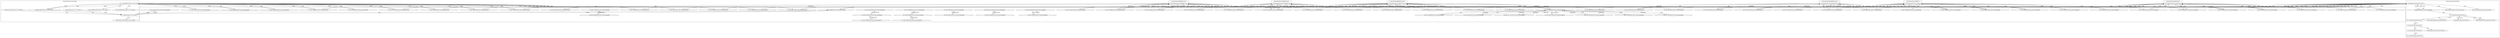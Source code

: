 digraph G {
	"10.1.80.1:49997#ServerID_OuterContainerID"->"1_fwatchdog#ServerID_5f846fd567-srhtc"[ label="GET" ];
	"1_fwatchdog#ServerID_76c96688d7-jrg4c"->"10.1.80.1:42848#ServerID_OuterContainerID"[ label="RESPONSE" ];
	"1_fwatchdog#ServerID_76c96688d7-jrg4c"->"10.1.80.1:42849#ServerID_OuterContainerID"[ label="RESPONSE" ];
	"10.1.80.1:42849#ServerID_OuterContainerID"->"1_fwatchdog#ServerID_76c96688d7-jrg4c"[ label="GET" ];
	"1_fwatchdog#ServerID_5f846fd567-srhtc"->"10.1.80.1:49996#ServerID_OuterContainerID"[ label="RESPONSE" ];
	"10.1.80.1:49996#ServerID_OuterContainerID"->"1_fwatchdog#ServerID_5f846fd567-srhtc"[ label="GET" ];
	"1_fwatchdog#ServerID_5f846fd567-srhtc"->"10.1.80.1:49997#ServerID_OuterContainerID"[ label="RESPONSE" ];
	"10.1.80.1:42848#ServerID_OuterContainerID"->"1_fwatchdog#ServerID_76c96688d7-jrg4c"[ label="GET" ];
	"10.1.80.1:55996#ServerID_OuterContainerID"->"1_fwatchdog#ServerID_6df85d7674-grtsk"[ label="GET" ];
	"10.1.80.1:55998#ServerID_OuterContainerID"->"1_fwatchdog#ServerID_6df85d7674-grtsk"[ label="GET" ];
	"1_fwatchdog#ServerID_6df85d7674-grtsk"->"10.1.80.1:55998#ServerID_OuterContainerID"[ label="RESPONSE" ];
	"10.1.80.1:60766#ServerID_OuterContainerID"->"1_fwatchdog#ServerID_8665dd9487-pw5j6"[ label="GET" ];
	"1_fwatchdog#ServerID_6df85d7674-grtsk"->"10.1.80.1:55996#ServerID_OuterContainerID"[ label="RESPONSE" ];
	"1_fwatchdog#ServerID_8665dd9487-pw5j6"->"10.1.80.1:60766#ServerID_OuterContainerID"[ label="RESPONSE" ];
	"10.1.80.1:60767#ServerID_OuterContainerID"->"1_fwatchdog#ServerID_8665dd9487-pw5j6"[ label="GET" ];
	"1_fwatchdog#ServerID_8665dd9487-pw5j6"->"10.1.80.1:60767#ServerID_OuterContainerID"[ label="RESPONSE" ];
	"10.1.80.1:50031#ServerID_OuterContainerID"->"1_fwatchdog#ServerID_5f846fd567-srhtc"[ label="GET" ];
	"1_fwatchdog#ServerID_5f846fd567-srhtc"->"10.1.80.1:50031#ServerID_OuterContainerID"[ label="RESPONSE" ];
	"10.1.80.1:50030#ServerID_OuterContainerID"->"1_fwatchdog#ServerID_5f846fd567-srhtc"[ label="GET" ];
	"1_fwatchdog#ServerID_5f846fd567-srhtc"->"10.1.80.1:50030#ServerID_OuterContainerID"[ label="RESPONSE" ];
	"10.1.80.1:42886#ServerID_OuterContainerID"->"1_fwatchdog#ServerID_76c96688d7-jrg4c"[ label="GET" ];
	"10.1.80.1:42884#ServerID_OuterContainerID"->"1_fwatchdog#ServerID_76c96688d7-jrg4c"[ label="GET" ];
	"1_fwatchdog#ServerID_76c96688d7-jrg4c"->"10.1.80.1:42886#ServerID_OuterContainerID"[ label="RESPONSE" ];
	"1_fwatchdog#ServerID_76c96688d7-jrg4c"->"10.1.80.1:42884#ServerID_OuterContainerID"[ label="RESPONSE" ];
	"10.1.80.247:45362#ServerID_OuterContainerID"->"1_fwatchdog#ServerID_6df85d7674-grtsk"[ label="POST" ];
	"1_fwatchdog#ServerID_6df85d7674-grtsk"->"gateway:8080#ServerID_OuterContainerID"[ label="POST" ];
	"1_fwatchdog#ServerID_6df85d7674-grtsk"->"10.1.80.247:8080#ServerID_OuterContainerID"[ label="POST" ];
	"10.1.80.247:39892#ServerID_OuterContainerID"->"1_fwatchdog#ServerID_5f846fd567-srhtc"[ label="POST" ];
	"1_fwatchdog#ServerID_5f846fd567-srhtc"->"10.1.80.247:39892#ServerID_OuterContainerID"[ label="RESPONSE" ];
	"10.1.80.247:8080#ServerID_OuterContainerID"->"1_fwatchdog#ServerID_6df85d7674-grtsk"[ label="RESPONSE" ];
	"gateway:8080#ServerID_OuterContainerID"->"1_fwatchdog#ServerID_6df85d7674-grtsk"[ label="RESPONSE" ];
	"1_fwatchdog#ServerID_6df85d7674-grtsk"->"10.1.80.247:45362#ServerID_OuterContainerID"[ label="RESPONSE" ];
	"10.1.80.1:56044#ServerID_OuterContainerID"->"1_fwatchdog#ServerID_6df85d7674-grtsk"[ label="GET" ];
	"1_fwatchdog#ServerID_6df85d7674-grtsk"->"10.1.80.1:56044#ServerID_OuterContainerID"[ label="RESPONSE" ];
	"10.1.80.1:56045#ServerID_OuterContainerID"->"1_fwatchdog#ServerID_6df85d7674-grtsk"[ label="GET" ];
	"1_fwatchdog#ServerID_6df85d7674-grtsk"->"10.1.80.1:56045#ServerID_OuterContainerID"[ label="RESPONSE" ];
	"10.1.80.1:60814#ServerID_OuterContainerID"->"1_fwatchdog#ServerID_8665dd9487-pw5j6"[ label="GET" ];
	"1_fwatchdog#ServerID_8665dd9487-pw5j6"->"10.1.80.1:60814#ServerID_OuterContainerID"[ label="RESPONSE" ];
	"10.1.80.1:60815#ServerID_OuterContainerID"->"1_fwatchdog#ServerID_8665dd9487-pw5j6"[ label="GET" ];
	"1_fwatchdog#ServerID_8665dd9487-pw5j6"->"10.1.80.1:60815#ServerID_OuterContainerID"[ label="RESPONSE" ];
	"10.1.80.247:45390#ServerID_OuterContainerID"->"1_fwatchdog#ServerID_6df85d7674-grtsk"[ label="POST" ];
	"1_fwatchdog#ServerID_6df85d7674-grtsk"->"gateway:8080#ServerID_OuterContainerID"[ label="POST" ];
	"1_fwatchdog#ServerID_6df85d7674-grtsk"->"10.1.80.247:8080#ServerID_OuterContainerID"[ label="POST" ];
	"10.1.80.247:39920#ServerID_OuterContainerID"->"1_fwatchdog#ServerID_5f846fd567-srhtc"[ label="POST" ];
	"1_fwatchdog#ServerID_5f846fd567-srhtc"->"10.1.80.247:39920#ServerID_OuterContainerID"[ label="RESPONSE" ];
	"10.1.80.247:8080#ServerID_OuterContainerID"->"1_fwatchdog#ServerID_6df85d7674-grtsk"[ label="RESPONSE" ];
	"gateway:8080#ServerID_OuterContainerID"->"1_fwatchdog#ServerID_6df85d7674-grtsk"[ label="RESPONSE" ];
	"1_fwatchdog#ServerID_6df85d7674-grtsk"->"10.1.80.247:45390#ServerID_OuterContainerID"[ label="RESPONSE" ];
	"10.1.80.1:50092#ServerID_OuterContainerID"->"1_fwatchdog#ServerID_5f846fd567-srhtc"[ label="GET" ];
	"10.1.80.1:50093#ServerID_OuterContainerID"->"1_fwatchdog#ServerID_5f846fd567-srhtc"[ label="GET" ];
	"1_fwatchdog#ServerID_5f846fd567-srhtc"->"10.1.80.1:50093#ServerID_OuterContainerID"[ label="RESPONSE" ];
	"1_fwatchdog#ServerID_5f846fd567-srhtc"->"10.1.80.1:50092#ServerID_OuterContainerID"[ label="RESPONSE" ];
	"10.1.80.1:42941#ServerID_OuterContainerID"->"1_fwatchdog#ServerID_76c96688d7-jrg4c"[ label="GET" ];
	"1_fwatchdog#ServerID_76c96688d7-jrg4c"->"10.1.80.1:42941#ServerID_OuterContainerID"[ label="RESPONSE" ];
	"10.1.80.1:42940#ServerID_OuterContainerID"->"1_fwatchdog#ServerID_76c96688d7-jrg4c"[ label="GET" ];
	"1_fwatchdog#ServerID_76c96688d7-jrg4c"->"10.1.80.1:42940#ServerID_OuterContainerID"[ label="RESPONSE" ];
	"10.1.80.1:56084#ServerID_OuterContainerID"->"1_fwatchdog#ServerID_6df85d7674-grtsk"[ label="GET" ];
	"1_fwatchdog#ServerID_6df85d7674-grtsk"->"10.1.80.1:56084#ServerID_OuterContainerID"[ label="RESPONSE" ];
	"10.1.80.1:56085#ServerID_OuterContainerID"->"1_fwatchdog#ServerID_6df85d7674-grtsk"[ label="GET" ];
	"1_fwatchdog#ServerID_6df85d7674-grtsk"->"10.1.80.1:56085#ServerID_OuterContainerID"[ label="RESPONSE" ];
	"10.1.80.1:60855#ServerID_OuterContainerID"->"1_fwatchdog#ServerID_8665dd9487-pw5j6"[ label="GET" ];
	"1_fwatchdog#ServerID_8665dd9487-pw5j6"->"10.1.80.1:60855#ServerID_OuterContainerID"[ label="RESPONSE" ];
	"10.1.80.1:60854#ServerID_OuterContainerID"->"1_fwatchdog#ServerID_8665dd9487-pw5j6"[ label="GET" ];
	"1_fwatchdog#ServerID_8665dd9487-pw5j6"->"10.1.80.1:60854#ServerID_OuterContainerID"[ label="RESPONSE" ];
	"10.1.80.1:50120#ServerID_OuterContainerID"->"1_fwatchdog#ServerID_5f846fd567-srhtc"[ label="GET" ];
	"1_fwatchdog#ServerID_5f846fd567-srhtc"->"10.1.80.1:50120#ServerID_OuterContainerID"[ label="RESPONSE" ];
	"10.1.80.1:50121#ServerID_OuterContainerID"->"1_fwatchdog#ServerID_5f846fd567-srhtc"[ label="GET" ];
	"1_fwatchdog#ServerID_5f846fd567-srhtc"->"10.1.80.1:50121#ServerID_OuterContainerID"[ label="RESPONSE" ];
	"10.1.80.1:42968#ServerID_OuterContainerID"->"1_fwatchdog#ServerID_76c96688d7-jrg4c"[ label="GET" ];
	"10.1.80.1:42969#ServerID_OuterContainerID"->"1_fwatchdog#ServerID_76c96688d7-jrg4c"[ label="GET" ];
	"1_fwatchdog#ServerID_76c96688d7-jrg4c"->"10.1.80.1:42969#ServerID_OuterContainerID"[ label="RESPONSE" ];
	"1_fwatchdog#ServerID_76c96688d7-jrg4c"->"10.1.80.1:42968#ServerID_OuterContainerID"[ label="RESPONSE" ];
	"10.1.80.1:56116#ServerID_OuterContainerID"->"1_fwatchdog#ServerID_6df85d7674-grtsk"[ label="GET" ];
	"1_fwatchdog#ServerID_6df85d7674-grtsk"->"10.1.80.1:56116#ServerID_OuterContainerID"[ label="RESPONSE" ];
	"10.1.80.1:56117#ServerID_OuterContainerID"->"1_fwatchdog#ServerID_6df85d7674-grtsk"[ label="GET" ];
	"1_fwatchdog#ServerID_6df85d7674-grtsk"->"10.1.80.1:56117#ServerID_OuterContainerID"[ label="RESPONSE" ];
	"10.1.80.1:60886#ServerID_OuterContainerID"->"1_fwatchdog#ServerID_8665dd9487-pw5j6"[ label="GET" ];
	"1_fwatchdog#ServerID_8665dd9487-pw5j6"->"10.1.80.1:60886#ServerID_OuterContainerID"[ label="RESPONSE" ];
	"10.1.80.1:60887#ServerID_OuterContainerID"->"1_fwatchdog#ServerID_8665dd9487-pw5j6"[ label="GET" ];
	"1_fwatchdog#ServerID_8665dd9487-pw5j6"->"10.1.80.1:60887#ServerID_OuterContainerID"[ label="RESPONSE" ];
	"10.1.80.1:50149#ServerID_OuterContainerID"->"1_fwatchdog#ServerID_5f846fd567-srhtc"[ label="GET" ];
	"1_fwatchdog#ServerID_5f846fd567-srhtc"->"10.1.80.1:50149#ServerID_OuterContainerID"[ label="RESPONSE" ];
	"10.1.80.1:50148#ServerID_OuterContainerID"->"1_fwatchdog#ServerID_5f846fd567-srhtc"[ label="GET" ];
	"1_fwatchdog#ServerID_5f846fd567-srhtc"->"10.1.80.1:50148#ServerID_OuterContainerID"[ label="RESPONSE" ];
	"10.1.80.1:42997#ServerID_OuterContainerID"->"1_fwatchdog#ServerID_76c96688d7-jrg4c"[ label="GET" ];
	"1_fwatchdog#ServerID_76c96688d7-jrg4c"->"10.1.80.1:42997#ServerID_OuterContainerID"[ label="RESPONSE" ];
	"10.1.80.1:55964#ServerID_OuterContainerID"->"1_fwatchdog#ServerID_3113a7a2a86a"[ label="read" ];
	"1_fwatchdog#ServerID_3113a7a2a86a"->"10.1.80.1:55964#ServerID_OuterContainerID"[ label="write" ];
	"10.1.80.1:55966#ServerID_OuterContainerID"->"1_fwatchdog#ServerID_3113a7a2a86a"[ label="read" ];
	"1_fwatchdog#ServerID_3113a7a2a86a"->"10.1.80.1:55966#ServerID_OuterContainerID"[ label="write" ];
	"10.1.80.1:60734#ServerID_OuterContainerID"->"1_fwatchdog#ServerID_c5e73ff9475e"[ label="read" ];
	"10.1.80.1:60736#ServerID_OuterContainerID"->"1_fwatchdog#ServerID_c5e73ff9475e"[ label="read" ];
	"1_fwatchdog#ServerID_c5e73ff9475e"->"10.1.80.1:60734#ServerID_OuterContainerID"[ label="write" ];
	"1_fwatchdog#ServerID_c5e73ff9475e"->"10.1.80.1:60736#ServerID_OuterContainerID"[ label="write" ];
	"10.1.80.1:49997#ServerID_OuterContainerID"->"1_fwatchdog#ServerID_9c632c9c841a"[ label="read" ];
	"1_fwatchdog#ServerID_9c632c9c841a"->"10.1.80.1:49997#ServerID_OuterContainerID"[ label="write" ];
	"1_fwatchdog#ServerID_9c632c9c841a"->"10.1.80.1:49996#ServerID_OuterContainerID"[ label="write" ];
	"10.1.80.1:42849#ServerID_OuterContainerID"->"1_fwatchdog#ServerID_a29a01b54a18"[ label="read" ];
	"10.1.80.1:49996#ServerID_OuterContainerID"->"1_fwatchdog#ServerID_9c632c9c841a"[ label="read" ];
	"10.1.80.1:42848#ServerID_OuterContainerID"->"1_fwatchdog#ServerID_a29a01b54a18"[ label="read" ];
	"1_fwatchdog#ServerID_a29a01b54a18"->"10.1.80.1:42848#ServerID_OuterContainerID"[ label="write" ];
	"1_fwatchdog#ServerID_a29a01b54a18"->"10.1.80.1:42849#ServerID_OuterContainerID"[ label="write" ];
	"10.1.80.1:55998#ServerID_OuterContainerID"->"1_fwatchdog#ServerID_3113a7a2a86a"[ label="read" ];
	"1_fwatchdog#ServerID_3113a7a2a86a"->"10.1.80.1:55998#ServerID_OuterContainerID"[ label="write" ];
	"10.1.80.1:55996#ServerID_OuterContainerID"->"1_fwatchdog#ServerID_3113a7a2a86a"[ label="read" ];
	"1_fwatchdog#ServerID_3113a7a2a86a"->"10.1.80.1:55996#ServerID_OuterContainerID"[ label="write" ];
	"10.1.80.1:60767#ServerID_OuterContainerID"->"1_fwatchdog#ServerID_c5e73ff9475e"[ label="read" ];
	"10.1.80.1:60766#ServerID_OuterContainerID"->"1_fwatchdog#ServerID_c5e73ff9475e"[ label="read" ];
	"1_fwatchdog#ServerID_c5e73ff9475e"->"10.1.80.1:60766#ServerID_OuterContainerID"[ label="write" ];
	"1_fwatchdog#ServerID_c5e73ff9475e"->"10.1.80.1:60767#ServerID_OuterContainerID"[ label="write" ];
	"10.1.80.1:50031#ServerID_OuterContainerID"->"1_fwatchdog#ServerID_9c632c9c841a"[ label="read" ];
	"10.1.80.1:50030#ServerID_OuterContainerID"->"1_fwatchdog#ServerID_9c632c9c841a"[ label="read" ];
	"1_fwatchdog#ServerID_9c632c9c841a"->"10.1.80.1:50031#ServerID_OuterContainerID"[ label="write" ];
	"1_fwatchdog#ServerID_9c632c9c841a"->"10.1.80.1:50030#ServerID_OuterContainerID"[ label="write" ];
	"10.1.80.1:42884#ServerID_OuterContainerID"->"1_fwatchdog#ServerID_a29a01b54a18"[ label="read" ];
	"10.1.80.1:42886#ServerID_OuterContainerID"->"1_fwatchdog#ServerID_a29a01b54a18"[ label="read" ];
	"1_fwatchdog#ServerID_a29a01b54a18"->"10.1.80.1:42886#ServerID_OuterContainerID"[ label="write" ];
	"1_fwatchdog#ServerID_a29a01b54a18"->"10.1.80.1:42884#ServerID_OuterContainerID"[ label="write" ];
	"10.1.80.247:45362#ServerID_OuterContainerID"->"1_fwatchdog#ServerID_3113a7a2a86a"[ label="read" ];
	"1_fwatchdog#ServerID_3113a7a2a86a"->"localhost:3000#ServerID_3113a7a2a86a"[ label="connect" ];
	"1_fwatchdog#ServerID_3113a7a2a86a"->"pipe:[239996962]#ServerID_3113a7a2a86a"[ label="write" ];
	"localhost:3000#ServerID_3113a7a2a86a"->"1_fwatchdog#ServerID_3113a7a2a86a"[ label="read" ];
	"localhost:3000#ServerID_3113a7a2a86a"->"12_node#ServerID_3113a7a2a86a"[ label="read" ];
	"12_node#ServerID_3113a7a2a86a"->"pipe:[239997133]#ServerID_3113a7a2a86a"[ label="write" ];
	"1_fwatchdog#ServerID_3113a7a2a86a"->"localhost:3000#ServerID_3113a7a2a86a"[ label="write" ];
	"/etc/hosts#ServerID_3113a7a2a86a"->"12_node#ServerID_3113a7a2a86a"[ label="read" ];
	"/etc/resolv.conf#ServerID_3113a7a2a86a"->"12_node#ServerID_3113a7a2a86a"[ label="read" ];
	"12_node#ServerID_3113a7a2a86a"->"10.152.183.10:53#ServerID_OuterContainerID"[ label="sendto" ];
	"10.152.183.10:53#ServerID_OuterContainerID"->"12_node#ServerID_3113a7a2a86a"[ label="recvfrom" ];
	"12_node#ServerID_3113a7a2a86a"->"gateway:8080#ServerID_OuterContainerID"[ label="connect" ];
	"1_fwatchdog#ServerID_9c632c9c841a"->"pipe:[240002548]#ServerID_9c632c9c841a"[ label="write" ];
	"10.1.80.247:39892#ServerID_OuterContainerID"->"1_fwatchdog#ServerID_9c632c9c841a"[ label="read" ];
	"localhost:3000#ServerID_9c632c9c841a"->"10_node#ServerID_9c632c9c841a"[ label="read" ];
	"10_node#ServerID_9c632c9c841a"->"pipe:[240003666]#ServerID_9c632c9c841a"[ label="write" ];
	"1_fwatchdog#ServerID_9c632c9c841a"->"localhost:3000#ServerID_9c632c9c841a"[ label="write" ];
	"1_fwatchdog#ServerID_9c632c9c841a"->"localhost:3000#ServerID_9c632c9c841a"[ label="connect" ];
	"localhost:3000#ServerID_9c632c9c841a"->"1_fwatchdog#ServerID_9c632c9c841a"[ label="read" ];
	"1_fwatchdog#ServerID_9c632c9c841a"->"pipe:[240002549]#ServerID_9c632c9c841a"[ label="write" ];
	"1_fwatchdog#ServerID_3113a7a2a86a"->"pipe:[239996963]#ServerID_3113a7a2a86a"[ label="write" ];
	"gateway:8080#ServerID_OuterContainerID"->"12_node#ServerID_3113a7a2a86a"[ label="read" ];
	"1_fwatchdog#ServerID_3113a7a2a86a"->"10.1.80.247:45362#ServerID_OuterContainerID"[ label="write" ];
	"1_fwatchdog#ServerID_9c632c9c841a"->"10.1.80.247:39892#ServerID_OuterContainerID"[ label="write" ];
	"10.1.80.1:56045#ServerID_OuterContainerID"->"1_fwatchdog#ServerID_3113a7a2a86a"[ label="read" ];
	"1_fwatchdog#ServerID_3113a7a2a86a"->"10.1.80.1:56045#ServerID_OuterContainerID"[ label="write" ];
	"10.1.80.1:56044#ServerID_OuterContainerID"->"1_fwatchdog#ServerID_3113a7a2a86a"[ label="read" ];
	"1_fwatchdog#ServerID_3113a7a2a86a"->"10.1.80.1:56044#ServerID_OuterContainerID"[ label="write" ];
	"10.1.80.1:60815#ServerID_OuterContainerID"->"1_fwatchdog#ServerID_c5e73ff9475e"[ label="read" ];
	"10.1.80.1:60814#ServerID_OuterContainerID"->"1_fwatchdog#ServerID_c5e73ff9475e"[ label="read" ];
	"1_fwatchdog#ServerID_c5e73ff9475e"->"10.1.80.1:60814#ServerID_OuterContainerID"[ label="write" ];
	"1_fwatchdog#ServerID_c5e73ff9475e"->"10.1.80.1:60815#ServerID_OuterContainerID"[ label="write" ];
	"10.1.80.247:45390#ServerID_OuterContainerID"->"1_fwatchdog#ServerID_3113a7a2a86a"[ label="read" ];
	"10.1.80.247:39920#ServerID_OuterContainerID"->"1_fwatchdog#ServerID_9c632c9c841a"[ label="read" ];
	"pipe:[240003687]#ServerID_9c632c9c841a"->"10_node#ServerID_9c632c9c841a"[ label="read" ];
	"/dev/null#ServerID_9c632c9c841a"->"10_node#ServerID_9c632c9c841a"[ label="read" ];
	"10_node#ServerID_9c632c9c841a"->"pipe:[240003687]#ServerID_9c632c9c841a"[ label="write" ];
	"101_node#ServerID_9c632c9c841a"->"101_sh#ServerID_9c632c9c841a"[ label="execve" ];
	"10_node#ServerID_9c632c9c841a"->"101_node#ServerID_9c632c9c841a"[ label="fork" ];
	"101_sh#ServerID_9c632c9c841a"->"102_sh#ServerID_9c632c9c841a"[ label="fork" ];
	"102_sh#ServerID_9c632c9c841a"->"102_touch#ServerID_9c632c9c841a"[ label="execve" ];
	"101_sh#ServerID_9c632c9c841a"->"/home/app/3.txt#ServerID_9c632c9c841a"[ label="write" ];
	"10_node#ServerID_9c632c9c841a"->"/dev/null#ServerID_9c632c9c841a"[ label="write" ];
	"1_fwatchdog#ServerID_9c632c9c841a"->"10.1.80.247:39920#ServerID_OuterContainerID"[ label="write" ];
	"1_fwatchdog#ServerID_3113a7a2a86a"->"10.1.80.247:45390#ServerID_OuterContainerID"[ label="write" ];
	"10.1.80.1:50093#ServerID_OuterContainerID"->"1_fwatchdog#ServerID_9c632c9c841a"[ label="read" ];
	"1_fwatchdog#ServerID_9c632c9c841a"->"10.1.80.1:50093#ServerID_OuterContainerID"[ label="write" ];
	"10.1.80.1:50092#ServerID_OuterContainerID"->"1_fwatchdog#ServerID_9c632c9c841a"[ label="read" ];
	"1_fwatchdog#ServerID_9c632c9c841a"->"10.1.80.1:50092#ServerID_OuterContainerID"[ label="write" ];
	"10.1.80.1:42940#ServerID_OuterContainerID"->"1_fwatchdog#ServerID_a29a01b54a18"[ label="read" ];
	"1_fwatchdog#ServerID_a29a01b54a18"->"10.1.80.1:42941#ServerID_OuterContainerID"[ label="write" ];
	"10.1.80.1:42941#ServerID_OuterContainerID"->"1_fwatchdog#ServerID_a29a01b54a18"[ label="read" ];
	"10.1.80.1:56085#ServerID_OuterContainerID"->"1_fwatchdog#ServerID_3113a7a2a86a"[ label="read" ];
	"1_fwatchdog#ServerID_a29a01b54a18"->"10.1.80.1:42940#ServerID_OuterContainerID"[ label="write" ];
	"10.1.80.1:56084#ServerID_OuterContainerID"->"1_fwatchdog#ServerID_3113a7a2a86a"[ label="read" ];
	"1_fwatchdog#ServerID_3113a7a2a86a"->"10.1.80.1:56084#ServerID_OuterContainerID"[ label="write" ];
	"1_fwatchdog#ServerID_3113a7a2a86a"->"10.1.80.1:56085#ServerID_OuterContainerID"[ label="write" ];
	"10.1.80.1:60854#ServerID_OuterContainerID"->"1_fwatchdog#ServerID_c5e73ff9475e"[ label="read" ];
	"10.1.80.1:60855#ServerID_OuterContainerID"->"1_fwatchdog#ServerID_c5e73ff9475e"[ label="read" ];
	"1_fwatchdog#ServerID_c5e73ff9475e"->"10.1.80.1:60855#ServerID_OuterContainerID"[ label="write" ];
	"1_fwatchdog#ServerID_c5e73ff9475e"->"10.1.80.1:60854#ServerID_OuterContainerID"[ label="write" ];
	"10.1.80.1:50121#ServerID_OuterContainerID"->"1_fwatchdog#ServerID_9c632c9c841a"[ label="read" ];
	"10.1.80.1:50120#ServerID_OuterContainerID"->"1_fwatchdog#ServerID_9c632c9c841a"[ label="read" ];
	"1_fwatchdog#ServerID_9c632c9c841a"->"10.1.80.1:50120#ServerID_OuterContainerID"[ label="write" ];
	"1_fwatchdog#ServerID_9c632c9c841a"->"10.1.80.1:50121#ServerID_OuterContainerID"[ label="write" ];
	"10.1.80.1:42969#ServerID_OuterContainerID"->"1_fwatchdog#ServerID_a29a01b54a18"[ label="read" ];
	"1_fwatchdog#ServerID_a29a01b54a18"->"10.1.80.1:42969#ServerID_OuterContainerID"[ label="write" ];
	"10.1.80.1:42968#ServerID_OuterContainerID"->"1_fwatchdog#ServerID_a29a01b54a18"[ label="read" ];
	"1_fwatchdog#ServerID_a29a01b54a18"->"10.1.80.1:42968#ServerID_OuterContainerID"[ label="write" ];
	"10.1.80.1:56116#ServerID_OuterContainerID"->"1_fwatchdog#ServerID_3113a7a2a86a"[ label="read" ];
	"10.1.80.1:56117#ServerID_OuterContainerID"->"1_fwatchdog#ServerID_3113a7a2a86a"[ label="read" ];
	"1_fwatchdog#ServerID_3113a7a2a86a"->"10.1.80.1:56116#ServerID_OuterContainerID"[ label="write" ];
	"1_fwatchdog#ServerID_3113a7a2a86a"->"10.1.80.1:56117#ServerID_OuterContainerID"[ label="write" ];
	"10.1.80.1:60887#ServerID_OuterContainerID"->"1_fwatchdog#ServerID_c5e73ff9475e"[ label="read" ];
	"10.1.80.1:60886#ServerID_OuterContainerID"->"1_fwatchdog#ServerID_c5e73ff9475e"[ label="read" ];
	"1_fwatchdog#ServerID_c5e73ff9475e"->"10.1.80.1:60886#ServerID_OuterContainerID"[ label="write" ];
	"10.1.80.1:50149#ServerID_OuterContainerID"->"1_fwatchdog#ServerID_9c632c9c841a"[ label="read" ];
	"1_fwatchdog#ServerID_c5e73ff9475e"->"10.1.80.1:60887#ServerID_OuterContainerID"[ label="write" ];
	"1_fwatchdog#ServerID_9c632c9c841a"->"10.1.80.1:50149#ServerID_OuterContainerID"[ label="write" ];
	"10.1.80.1:50148#ServerID_OuterContainerID"->"1_fwatchdog#ServerID_9c632c9c841a"[ label="read" ];
	"1_fwatchdog#ServerID_9c632c9c841a"->"10.1.80.1:50148#ServerID_OuterContainerID"[ label="write" ];
	"10.1.80.1:42997#ServerID_OuterContainerID"->"1_fwatchdog#ServerID_a29a01b54a18"[ label="read" ];
	"10.1.80.1:42996#ServerID_OuterContainerID"->"1_fwatchdog#ServerID_a29a01b54a18"[ label="read" ];
	"1_fwatchdog#ServerID_a29a01b54a18"->"10.1.80.1:42997#ServerID_OuterContainerID"[ label="write" ];
	"1_fwatchdog#ServerID_a29a01b54a18"->"10.1.80.1:42996#ServerID_OuterContainerID"[ label="write" ];
	"10.1.80.1:56136#ServerID_OuterContainerID"->"1_fwatchdog#ServerID_3113a7a2a86a"[ label="read" ];
	"1_fwatchdog#ServerID_3113a7a2a86a"->"10.1.80.1:56136#ServerID_OuterContainerID"[ label="write" ];
	"10.1.80.1:56137#ServerID_OuterContainerID"->"1_fwatchdog#ServerID_3113a7a2a86a"[ label="read" ];
	"1_fwatchdog#ServerID_3113a7a2a86a"->"10.1.80.1:56137#ServerID_OuterContainerID"[ label="write" ];
	"10.1.80.1:60906#ServerID_OuterContainerID"->"1_fwatchdog#ServerID_c5e73ff9475e"[ label="read" ];
	"10.1.80.1:60907#ServerID_OuterContainerID"->"1_fwatchdog#ServerID_c5e73ff9475e"[ label="read" ];
	"1_fwatchdog#ServerID_c5e73ff9475e"->"10.1.80.1:60907#ServerID_OuterContainerID"[ label="write" ];
	"1_fwatchdog#ServerID_c5e73ff9475e"->"10.1.80.1:60906#ServerID_OuterContainerID"[ label="write" ];
	"10.1.80.233:8000#ServerID_OuterContainerID"->"10.1.80.1:56138#ServerID_OuterContainerID"[ label="RESPONSE" ];
	"10.1.80.243:33574#ServerID_OuterContainerID"->"10.1.80.247:8082#ServerID_OuterContainerID"[ label="GET" ];
	"10.1.80.1:56138#ServerID_OuterContainerID"->"10.1.80.233:8000#ServerID_OuterContainerID"[ label="GET" ];
	"10.1.80.247:8082#ServerID_OuterContainerID"->"10.1.80.243:33574#ServerID_OuterContainerID"[ label="RESPONSE" ];
	"10.1.80.1:43917#ServerID_OuterContainerID"->"10.1.80.247:8080#ServerID_OuterContainerID"[ label="GET" ];
	"10.1.80.1:43916#ServerID_OuterContainerID"->"10.1.80.247:8080#ServerID_OuterContainerID"[ label="GET" ];
	"10.1.80.247:8080#ServerID_OuterContainerID"->"10.1.80.1:43916#ServerID_OuterContainerID"[ label="RESPONSE" ];
	"10.1.80.247:8080#ServerID_OuterContainerID"->"10.1.80.1:43917#ServerID_OuterContainerID"[ label="RESPONSE" ];
	"10.1.80.1:48036#ServerID_OuterContainerID"->"10.1.80.235:8181#ServerID_OuterContainerID"[ label="GET" ];
	"10.1.80.235:8181#ServerID_OuterContainerID"->"10.1.80.1:48036#ServerID_OuterContainerID"[ label="RESPONSE" ];
	"10.1.80.1:58860#ServerID_OuterContainerID"->"10.1.80.243:9090#ServerID_OuterContainerID"[ label="GET" ];
	"10.1.80.243:9090#ServerID_OuterContainerID"->"10.1.80.1:58860#ServerID_OuterContainerID"[ label="RESPONSE" ];
	"10.1.80.1:60553#ServerID_OuterContainerID"->"10.1.80.247:8080#ServerID_OuterContainerID"[ label="POST" ];
	"10.1.80.247:8080#ServerID_OuterContainerID"->"10.1.80.1:60553#ServerID_OuterContainerID"[ label="RESPONSE" ];
	"10.1.80.247:8080#ServerID_OuterContainerID"->"10.0.88.125:31112#ServerID_OuterContainerID"[ label="RESPONSE" ];
	"10.1.80.1:56326#ServerID_OuterContainerID"->"10.1.80.245:9093#ServerID_OuterContainerID"[ label="GET" ];
	"10.1.80.245:9093#ServerID_OuterContainerID"->"10.1.80.1:56326#ServerID_OuterContainerID"[ label="RESPONSE" ];
	"10.1.80.1:20575#ServerID_OuterContainerID"->"10.1.80.247:8080#ServerID_OuterContainerID"[ label="POST" ];
	"10.1.80.247:8080#ServerID_OuterContainerID"->"10.1.80.1:20575#ServerID_OuterContainerID"[ label="RESPONSE" ];
	"10.1.80.247:8080#ServerID_OuterContainerID"->"10.0.88.125:31112#ServerID_OuterContainerID"[ label="RESPONSE" ];
	"10.1.80.1:52626#ServerID_OuterContainerID"->"10.1.80.235:8080#ServerID_OuterContainerID"[ label="GET" ];
	"10.1.80.235:8080#ServerID_OuterContainerID"->"10.1.80.1:52626#ServerID_OuterContainerID"[ label="RESPONSE" ];
	"10.1.80.1:58942#ServerID_OuterContainerID"->"10.1.80.243:9090#ServerID_OuterContainerID"[ label="GET" ];
	"10.1.80.243:9090#ServerID_OuterContainerID"->"10.1.80.1:58942#ServerID_OuterContainerID"[ label="RESPONSE" ];
	"10.1.80.1:44030#ServerID_OuterContainerID"->"10.1.80.247:8080#ServerID_OuterContainerID"[ label="GET" ];
	"10.1.80.1:44031#ServerID_OuterContainerID"->"10.1.80.247:8080#ServerID_OuterContainerID"[ label="GET" ];
	"10.1.80.247:8080#ServerID_OuterContainerID"->"10.1.80.1:44030#ServerID_OuterContainerID"[ label="RESPONSE" ];
	"10.1.80.245:9093#ServerID_OuterContainerID"->"10.1.80.1:56398#ServerID_OuterContainerID"[ label="RESPONSE" ];
	"10.1.80.247:8080#ServerID_OuterContainerID"->"10.1.80.1:44031#ServerID_OuterContainerID"[ label="RESPONSE" ];
	"10.1.80.1:56398#ServerID_OuterContainerID"->"10.1.80.245:9093#ServerID_OuterContainerID"[ label="GET" ];
	subgraph "clusterServerID_3113a7a2a86a" {
	label="clusterServerID_3113a7a2a86a";
	"/etc/hosts#ServerID_3113a7a2a86a" [ shape=ellipse ];
	"/etc/resolv.conf#ServerID_3113a7a2a86a" [ shape=ellipse ];
	"12_node#ServerID_3113a7a2a86a" [ shape=box ];
	"1_fwatchdog#ServerID_3113a7a2a86a" [ shape=box ];
	"localhost:3000#ServerID_3113a7a2a86a" [ shape=diamond ];
	"pipe:[239996962]#ServerID_3113a7a2a86a" [ shape=ellipse ];
	"pipe:[239996963]#ServerID_3113a7a2a86a" [ shape=ellipse ];
	"pipe:[239997133]#ServerID_3113a7a2a86a" [ shape=ellipse ];

}
;
	subgraph "clusterServerID_5f846fd567-srhtc" {
	label="clusterServerID_5f846fd567-srhtc";
	"1_fwatchdog#ServerID_5f846fd567-srhtc" [ shape=box ];

}
;
	subgraph "clusterServerID_6df85d7674-grtsk" {
	label="clusterServerID_6df85d7674-grtsk";
	"1_fwatchdog#ServerID_6df85d7674-grtsk" [ shape=box ];

}
;
	subgraph "clusterServerID_76c96688d7-jrg4c" {
	label="clusterServerID_76c96688d7-jrg4c";
	"1_fwatchdog#ServerID_76c96688d7-jrg4c" [ shape=box ];

}
;
	subgraph "clusterServerID_8665dd9487-pw5j6" {
	label="clusterServerID_8665dd9487-pw5j6";
	"1_fwatchdog#ServerID_8665dd9487-pw5j6" [ shape=box ];

}
;
	subgraph "clusterServerID_9c632c9c841a" {
	label="clusterServerID_9c632c9c841a";
	"/dev/null#ServerID_9c632c9c841a" [ shape=ellipse ];
	"/home/app/3.txt#ServerID_9c632c9c841a" [ shape=ellipse ];
	"101_node#ServerID_9c632c9c841a" [ shape=box ];
	"101_sh#ServerID_9c632c9c841a" [ shape=box ];
	"102_sh#ServerID_9c632c9c841a" [ shape=box ];
	"102_touch#ServerID_9c632c9c841a" [ shape=box ];
	"10_node#ServerID_9c632c9c841a" [ shape=box ];
	"1_fwatchdog#ServerID_9c632c9c841a" [ shape=box ];
	"localhost:3000#ServerID_9c632c9c841a" [ shape=diamond ];
	"pipe:[240002548]#ServerID_9c632c9c841a" [ shape=ellipse ];
	"pipe:[240002549]#ServerID_9c632c9c841a" [ shape=ellipse ];
	"pipe:[240003666]#ServerID_9c632c9c841a" [ shape=ellipse ];
	"pipe:[240003687]#ServerID_9c632c9c841a" [ shape=ellipse ];

}
;
	subgraph "clusterServerID_OuterContainerID" {
	label="clusterServerID_OuterContainerID";
	"10.0.88.125:31112#ServerID_OuterContainerID" [ shape=diamond ];
	"10.1.80.1:20575#ServerID_OuterContainerID" [ shape=diamond ];
	"10.1.80.1:42848#ServerID_OuterContainerID" [ shape=diamond ];
	"10.1.80.1:42849#ServerID_OuterContainerID" [ shape=diamond ];
	"10.1.80.1:42884#ServerID_OuterContainerID" [ shape=diamond ];
	"10.1.80.1:42886#ServerID_OuterContainerID" [ shape=diamond ];
	"10.1.80.1:42940#ServerID_OuterContainerID" [ shape=diamond ];
	"10.1.80.1:42941#ServerID_OuterContainerID" [ shape=diamond ];
	"10.1.80.1:42968#ServerID_OuterContainerID" [ shape=diamond ];
	"10.1.80.1:42969#ServerID_OuterContainerID" [ shape=diamond ];
	"10.1.80.1:42996#ServerID_OuterContainerID" [ shape=diamond ];
	"10.1.80.1:42997#ServerID_OuterContainerID" [ shape=diamond ];
	"10.1.80.1:43916#ServerID_OuterContainerID" [ shape=diamond ];
	"10.1.80.1:43917#ServerID_OuterContainerID" [ shape=diamond ];
	"10.1.80.1:44030#ServerID_OuterContainerID" [ shape=diamond ];
	"10.1.80.1:44031#ServerID_OuterContainerID" [ shape=diamond ];
	"10.1.80.1:48036#ServerID_OuterContainerID" [ shape=diamond ];
	"10.1.80.1:49996#ServerID_OuterContainerID" [ shape=diamond ];
	"10.1.80.1:49997#ServerID_OuterContainerID" [ shape=diamond ];
	"10.1.80.1:50030#ServerID_OuterContainerID" [ shape=diamond ];
	"10.1.80.1:50031#ServerID_OuterContainerID" [ shape=diamond ];
	"10.1.80.1:50092#ServerID_OuterContainerID" [ shape=diamond ];
	"10.1.80.1:50093#ServerID_OuterContainerID" [ shape=diamond ];
	"10.1.80.1:50120#ServerID_OuterContainerID" [ shape=diamond ];
	"10.1.80.1:50121#ServerID_OuterContainerID" [ shape=diamond ];
	"10.1.80.1:50148#ServerID_OuterContainerID" [ shape=diamond ];
	"10.1.80.1:50149#ServerID_OuterContainerID" [ shape=diamond ];
	"10.1.80.1:52626#ServerID_OuterContainerID" [ shape=diamond ];
	"10.1.80.1:55964#ServerID_OuterContainerID" [ shape=diamond ];
	"10.1.80.1:55966#ServerID_OuterContainerID" [ shape=diamond ];
	"10.1.80.1:55996#ServerID_OuterContainerID" [ shape=diamond ];
	"10.1.80.1:55998#ServerID_OuterContainerID" [ shape=diamond ];
	"10.1.80.1:56044#ServerID_OuterContainerID" [ shape=diamond ];
	"10.1.80.1:56045#ServerID_OuterContainerID" [ shape=diamond ];
	"10.1.80.1:56084#ServerID_OuterContainerID" [ shape=diamond ];
	"10.1.80.1:56085#ServerID_OuterContainerID" [ shape=diamond ];
	"10.1.80.1:56116#ServerID_OuterContainerID" [ shape=diamond ];
	"10.1.80.1:56117#ServerID_OuterContainerID" [ shape=diamond ];
	"10.1.80.1:56136#ServerID_OuterContainerID" [ shape=diamond ];
	"10.1.80.1:56137#ServerID_OuterContainerID" [ shape=diamond ];
	"10.1.80.1:56138#ServerID_OuterContainerID" [ shape=diamond ];
	"10.1.80.1:56326#ServerID_OuterContainerID" [ shape=diamond ];
	"10.1.80.1:56398#ServerID_OuterContainerID" [ shape=diamond ];
	"10.1.80.1:58860#ServerID_OuterContainerID" [ shape=diamond ];
	"10.1.80.1:58942#ServerID_OuterContainerID" [ shape=diamond ];
	"10.1.80.1:60553#ServerID_OuterContainerID" [ shape=diamond ];
	"10.1.80.1:60734#ServerID_OuterContainerID" [ shape=diamond ];
	"10.1.80.1:60736#ServerID_OuterContainerID" [ shape=diamond ];
	"10.1.80.1:60766#ServerID_OuterContainerID" [ shape=diamond ];
	"10.1.80.1:60767#ServerID_OuterContainerID" [ shape=diamond ];
	"10.1.80.1:60814#ServerID_OuterContainerID" [ shape=diamond ];
	"10.1.80.1:60815#ServerID_OuterContainerID" [ shape=diamond ];
	"10.1.80.1:60854#ServerID_OuterContainerID" [ shape=diamond ];
	"10.1.80.1:60855#ServerID_OuterContainerID" [ shape=diamond ];
	"10.1.80.1:60886#ServerID_OuterContainerID" [ shape=diamond ];
	"10.1.80.1:60887#ServerID_OuterContainerID" [ shape=diamond ];
	"10.1.80.1:60906#ServerID_OuterContainerID" [ shape=diamond ];
	"10.1.80.1:60907#ServerID_OuterContainerID" [ shape=diamond ];
	"10.1.80.233:8000#ServerID_OuterContainerID" [ shape=diamond ];
	"10.1.80.235:8080#ServerID_OuterContainerID" [ shape=diamond ];
	"10.1.80.235:8181#ServerID_OuterContainerID" [ shape=diamond ];
	"10.1.80.243:33574#ServerID_OuterContainerID" [ shape=diamond ];
	"10.1.80.243:9090#ServerID_OuterContainerID" [ shape=diamond ];
	"10.1.80.245:9093#ServerID_OuterContainerID" [ shape=diamond ];
	"10.1.80.247:39892#ServerID_OuterContainerID" [ shape=diamond ];
	"10.1.80.247:39920#ServerID_OuterContainerID" [ shape=diamond ];
	"10.1.80.247:45362#ServerID_OuterContainerID" [ shape=diamond ];
	"10.1.80.247:45390#ServerID_OuterContainerID" [ shape=diamond ];
	"10.1.80.247:8080#ServerID_OuterContainerID" [ shape=diamond ];
	"10.1.80.247:8082#ServerID_OuterContainerID" [ shape=diamond ];
	"10.152.183.10:53#ServerID_OuterContainerID" [ shape=diamond ];
	"gateway:8080#ServerID_OuterContainerID" [ shape=diamond ];

}
;
	subgraph "clusterServerID_a29a01b54a18" {
	label="clusterServerID_a29a01b54a18";
	"1_fwatchdog#ServerID_a29a01b54a18" [ shape=box ];

}
;
	subgraph "clusterServerID_c5e73ff9475e" {
	label="clusterServerID_c5e73ff9475e";
	"1_fwatchdog#ServerID_c5e73ff9475e" [ shape=box ];

}
;

}
